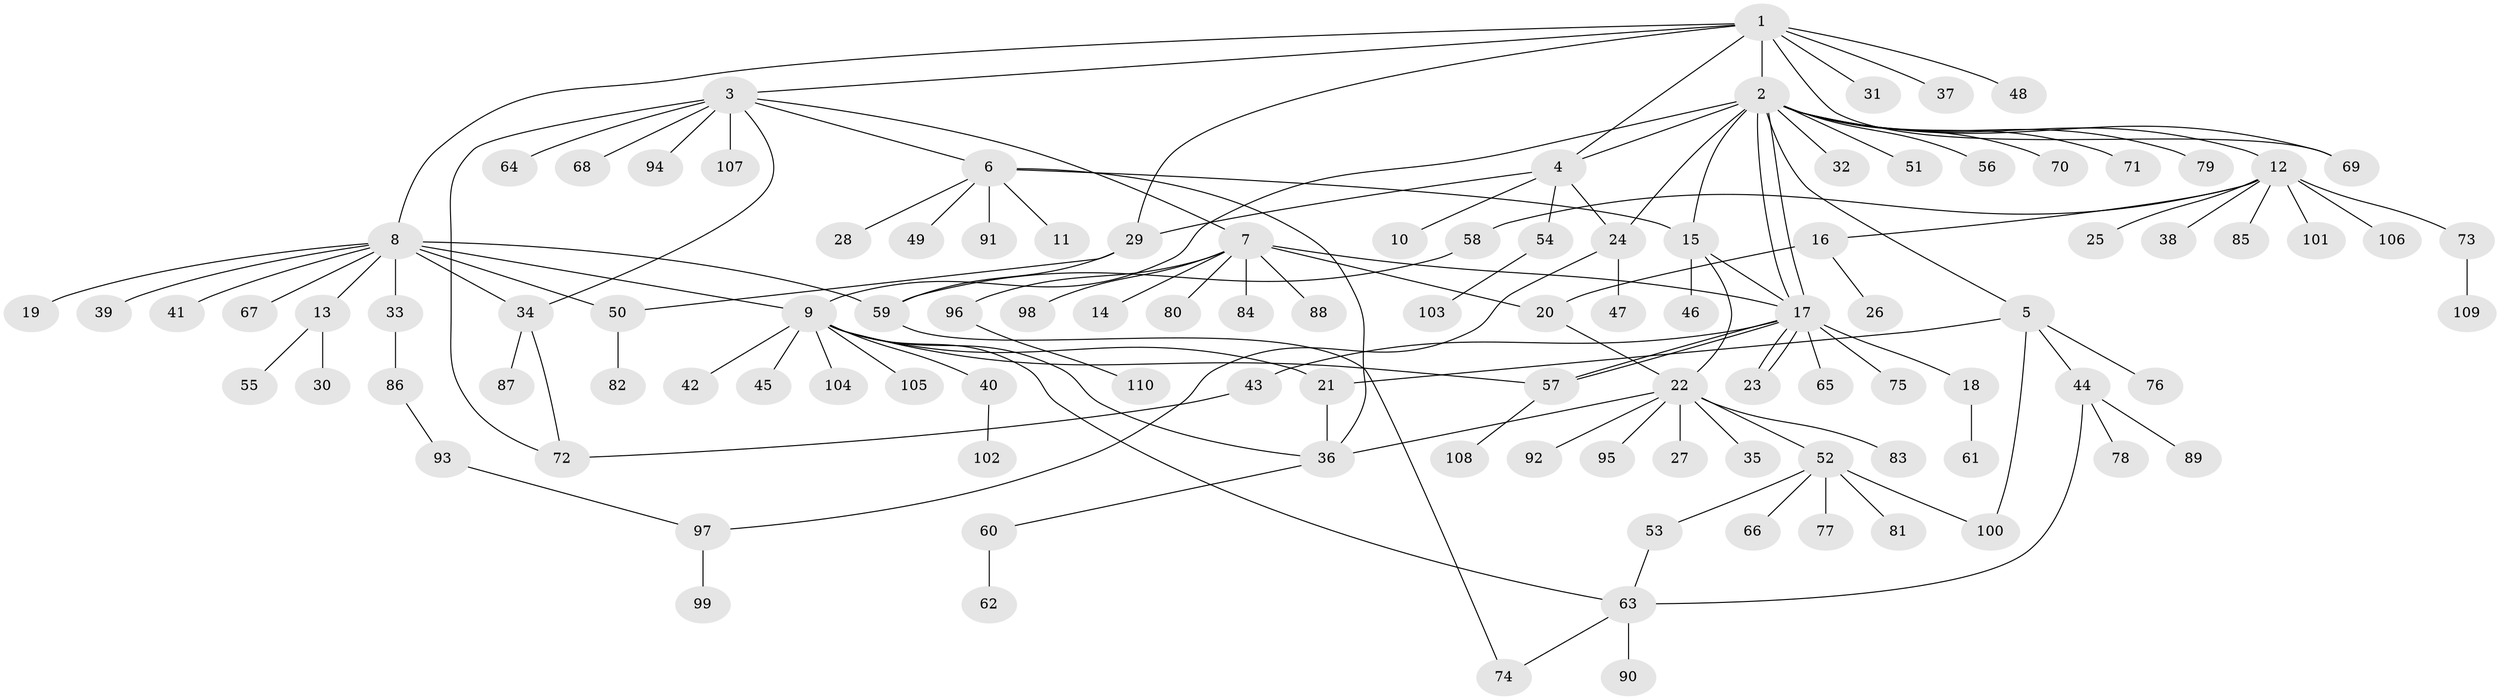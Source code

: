 // coarse degree distribution, {7: 0.012048192771084338, 18: 0.012048192771084338, 8: 0.024096385542168676, 6: 0.024096385542168676, 11: 0.012048192771084338, 10: 0.03614457831325301, 1: 0.6385542168674698, 9: 0.012048192771084338, 2: 0.08433734939759036, 4: 0.024096385542168676, 3: 0.07228915662650602, 5: 0.04819277108433735}
// Generated by graph-tools (version 1.1) at 2025/41/03/06/25 10:41:50]
// undirected, 110 vertices, 138 edges
graph export_dot {
graph [start="1"]
  node [color=gray90,style=filled];
  1;
  2;
  3;
  4;
  5;
  6;
  7;
  8;
  9;
  10;
  11;
  12;
  13;
  14;
  15;
  16;
  17;
  18;
  19;
  20;
  21;
  22;
  23;
  24;
  25;
  26;
  27;
  28;
  29;
  30;
  31;
  32;
  33;
  34;
  35;
  36;
  37;
  38;
  39;
  40;
  41;
  42;
  43;
  44;
  45;
  46;
  47;
  48;
  49;
  50;
  51;
  52;
  53;
  54;
  55;
  56;
  57;
  58;
  59;
  60;
  61;
  62;
  63;
  64;
  65;
  66;
  67;
  68;
  69;
  70;
  71;
  72;
  73;
  74;
  75;
  76;
  77;
  78;
  79;
  80;
  81;
  82;
  83;
  84;
  85;
  86;
  87;
  88;
  89;
  90;
  91;
  92;
  93;
  94;
  95;
  96;
  97;
  98;
  99;
  100;
  101;
  102;
  103;
  104;
  105;
  106;
  107;
  108;
  109;
  110;
  1 -- 2;
  1 -- 3;
  1 -- 4;
  1 -- 8;
  1 -- 29;
  1 -- 31;
  1 -- 37;
  1 -- 48;
  1 -- 69;
  2 -- 4;
  2 -- 5;
  2 -- 9;
  2 -- 12;
  2 -- 15;
  2 -- 17;
  2 -- 17;
  2 -- 24;
  2 -- 32;
  2 -- 51;
  2 -- 56;
  2 -- 69;
  2 -- 70;
  2 -- 71;
  2 -- 79;
  3 -- 6;
  3 -- 7;
  3 -- 34;
  3 -- 64;
  3 -- 68;
  3 -- 72;
  3 -- 94;
  3 -- 107;
  4 -- 10;
  4 -- 24;
  4 -- 29;
  4 -- 54;
  5 -- 21;
  5 -- 44;
  5 -- 76;
  5 -- 100;
  6 -- 11;
  6 -- 15;
  6 -- 28;
  6 -- 36;
  6 -- 49;
  6 -- 91;
  7 -- 14;
  7 -- 17;
  7 -- 20;
  7 -- 80;
  7 -- 84;
  7 -- 88;
  7 -- 96;
  7 -- 98;
  8 -- 9;
  8 -- 13;
  8 -- 19;
  8 -- 33;
  8 -- 34;
  8 -- 39;
  8 -- 41;
  8 -- 50;
  8 -- 59;
  8 -- 67;
  9 -- 21;
  9 -- 36;
  9 -- 40;
  9 -- 42;
  9 -- 45;
  9 -- 57;
  9 -- 63;
  9 -- 104;
  9 -- 105;
  12 -- 16;
  12 -- 25;
  12 -- 38;
  12 -- 58;
  12 -- 73;
  12 -- 85;
  12 -- 101;
  12 -- 106;
  13 -- 30;
  13 -- 55;
  15 -- 17;
  15 -- 22;
  15 -- 46;
  16 -- 20;
  16 -- 26;
  17 -- 18;
  17 -- 23;
  17 -- 23;
  17 -- 43;
  17 -- 57;
  17 -- 57;
  17 -- 65;
  17 -- 75;
  18 -- 61;
  20 -- 22;
  21 -- 36;
  22 -- 27;
  22 -- 35;
  22 -- 36;
  22 -- 52;
  22 -- 83;
  22 -- 92;
  22 -- 95;
  24 -- 47;
  24 -- 97;
  29 -- 50;
  29 -- 59;
  33 -- 86;
  34 -- 72;
  34 -- 87;
  36 -- 60;
  40 -- 102;
  43 -- 72;
  44 -- 63;
  44 -- 78;
  44 -- 89;
  50 -- 82;
  52 -- 53;
  52 -- 66;
  52 -- 77;
  52 -- 81;
  52 -- 100;
  53 -- 63;
  54 -- 103;
  57 -- 108;
  58 -- 59;
  59 -- 74;
  60 -- 62;
  63 -- 74;
  63 -- 90;
  73 -- 109;
  86 -- 93;
  93 -- 97;
  96 -- 110;
  97 -- 99;
}
